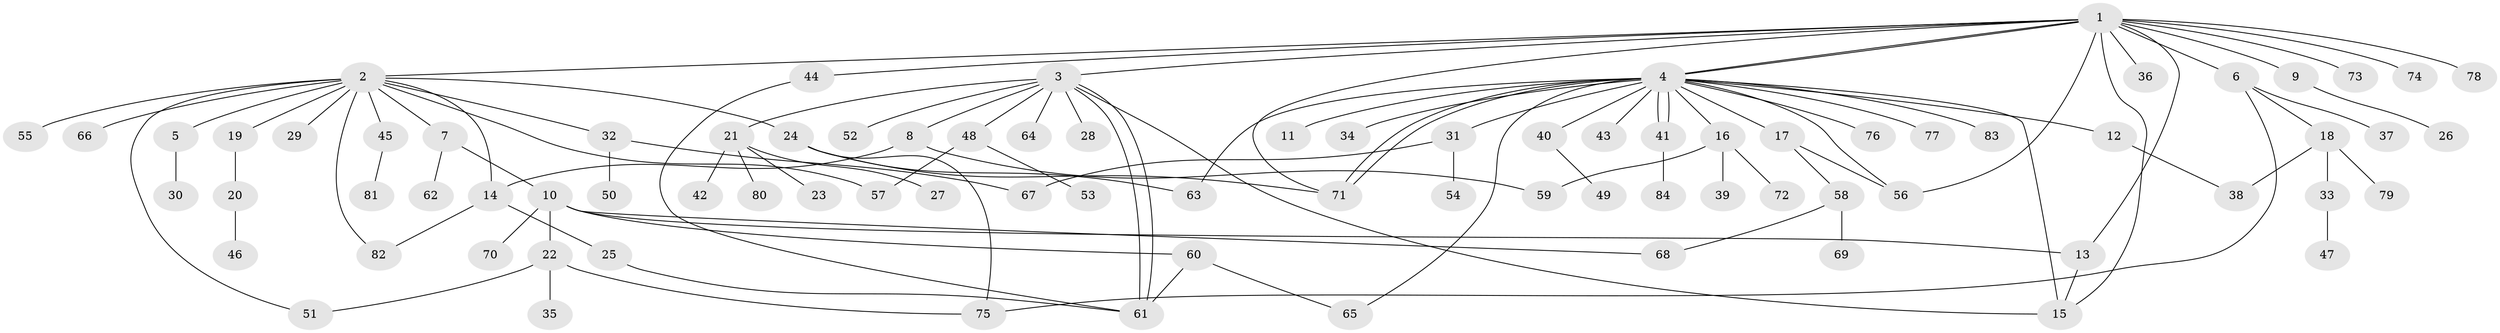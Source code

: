// Generated by graph-tools (version 1.1) at 2025/01/03/09/25 03:01:38]
// undirected, 84 vertices, 110 edges
graph export_dot {
graph [start="1"]
  node [color=gray90,style=filled];
  1;
  2;
  3;
  4;
  5;
  6;
  7;
  8;
  9;
  10;
  11;
  12;
  13;
  14;
  15;
  16;
  17;
  18;
  19;
  20;
  21;
  22;
  23;
  24;
  25;
  26;
  27;
  28;
  29;
  30;
  31;
  32;
  33;
  34;
  35;
  36;
  37;
  38;
  39;
  40;
  41;
  42;
  43;
  44;
  45;
  46;
  47;
  48;
  49;
  50;
  51;
  52;
  53;
  54;
  55;
  56;
  57;
  58;
  59;
  60;
  61;
  62;
  63;
  64;
  65;
  66;
  67;
  68;
  69;
  70;
  71;
  72;
  73;
  74;
  75;
  76;
  77;
  78;
  79;
  80;
  81;
  82;
  83;
  84;
  1 -- 2;
  1 -- 3;
  1 -- 4;
  1 -- 4;
  1 -- 6;
  1 -- 9;
  1 -- 13;
  1 -- 15;
  1 -- 36;
  1 -- 44;
  1 -- 56;
  1 -- 71;
  1 -- 73;
  1 -- 74;
  1 -- 78;
  2 -- 5;
  2 -- 7;
  2 -- 14;
  2 -- 19;
  2 -- 24;
  2 -- 29;
  2 -- 32;
  2 -- 45;
  2 -- 51;
  2 -- 55;
  2 -- 57;
  2 -- 66;
  2 -- 82;
  3 -- 8;
  3 -- 15;
  3 -- 21;
  3 -- 28;
  3 -- 48;
  3 -- 52;
  3 -- 61;
  3 -- 61;
  3 -- 64;
  4 -- 11;
  4 -- 12;
  4 -- 15;
  4 -- 16;
  4 -- 17;
  4 -- 31;
  4 -- 34;
  4 -- 40;
  4 -- 41;
  4 -- 41;
  4 -- 43;
  4 -- 56;
  4 -- 63;
  4 -- 65;
  4 -- 71;
  4 -- 71;
  4 -- 76;
  4 -- 77;
  4 -- 83;
  5 -- 30;
  6 -- 18;
  6 -- 37;
  6 -- 75;
  7 -- 10;
  7 -- 62;
  8 -- 14;
  8 -- 59;
  9 -- 26;
  10 -- 13;
  10 -- 22;
  10 -- 60;
  10 -- 68;
  10 -- 70;
  12 -- 38;
  13 -- 15;
  14 -- 25;
  14 -- 82;
  16 -- 39;
  16 -- 59;
  16 -- 72;
  17 -- 56;
  17 -- 58;
  18 -- 33;
  18 -- 38;
  18 -- 79;
  19 -- 20;
  20 -- 46;
  21 -- 23;
  21 -- 27;
  21 -- 42;
  21 -- 80;
  22 -- 35;
  22 -- 51;
  22 -- 75;
  24 -- 63;
  24 -- 71;
  24 -- 75;
  25 -- 61;
  31 -- 54;
  31 -- 67;
  32 -- 50;
  32 -- 67;
  33 -- 47;
  40 -- 49;
  41 -- 84;
  44 -- 61;
  45 -- 81;
  48 -- 53;
  48 -- 57;
  58 -- 68;
  58 -- 69;
  60 -- 61;
  60 -- 65;
}

